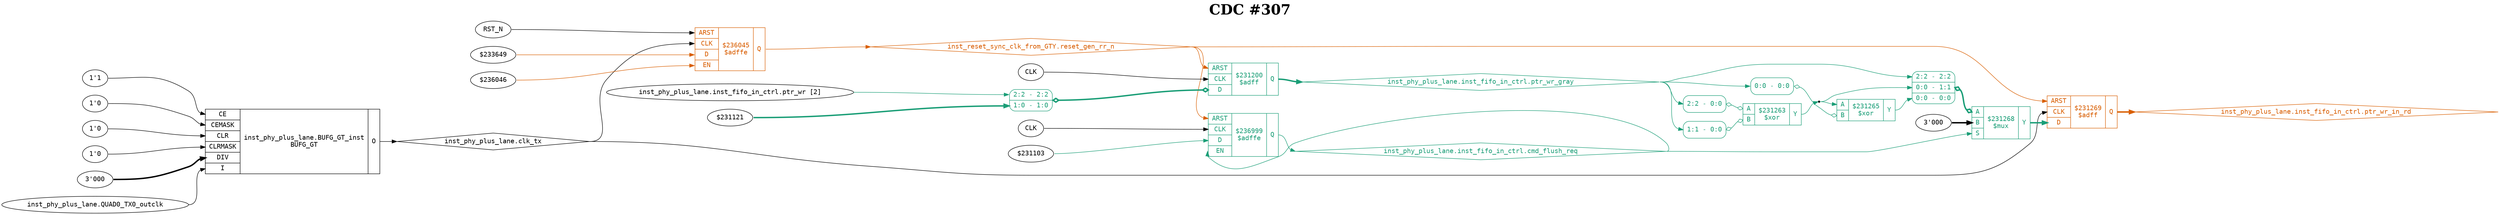 digraph "spacefibre_light_top" {
label=<<b>CDC #307</b>>;
labelloc="t"
fontsize="30"
node ["fontname"="Courier"]
edge ["fontname"="Courier"]
rankdir="LR";
remincross=true;
n4 [ shape=diamond, label="inst_phy_plus_lane.clk_tx", color="black", fontcolor="black", href="/src/module_phy_plus_lane/phy_plus_lane.vhd#651" ];
n5 [ shape=diamond, label="inst_phy_plus_lane.inst_fifo_in_ctrl.cmd_flush_req", colorscheme="dark28", color="1", fontcolor="1", href="/src/ip/fifo_dc/fifo_dc.vhd#111" ];
n6 [ shape=diamond, label="inst_phy_plus_lane.inst_fifo_in_ctrl.ptr_wr_gray", colorscheme="dark28", color="1", fontcolor="1", href="/src/ip/fifo_dc/fifo_dc.vhd#102" ];
n7 [ shape=diamond, label="inst_phy_plus_lane.inst_fifo_in_ctrl.ptr_wr_in_rd", colorscheme="dark28", color="2", fontcolor="2", href="/src/ip/fifo_dc/fifo_dc.vhd#105" ];
n8 [ shape=diamond, label="inst_reset_sync_clk_from_GTY.reset_gen_rr_n", colorscheme="dark28", color="2", fontcolor="2", href="/src/ip_spacefibre_light_top/reset_gen.vhd#46" ];
{ rank="source";}
{ rank="sink";}
v0 [ label="RST_N" ];
v1 [ label="$233649" ];
v2 [ label="$236046" ];
c14 [ shape=record, label="{{<p9> ARST|<p10> CLK|<p11> D|<p12> EN}|$236045\n$adffe|{<p13> Q}}", colorscheme="dark28", color="2", fontcolor="2" , href="/src/ip_spacefibre_light_top/reset_gen.vhd#56"  ];
v3 [ label="CLK" ];
v4 [ label="$231103" ];
c15 [ shape=record, label="{{<p9> ARST|<p10> CLK|<p11> D|<p12> EN}|$236999\n$adffe|{<p13> Q}}", colorscheme="dark28", color="1", fontcolor="1" , href="/src/ip/fifo_dc/fifo_dc.vhd#440"  ];
c19 [ shape=record, label="{{<p16> A|<p17> B}|$231263\n$xor|{<p18> Y}}", colorscheme="dark28", color="1", fontcolor="1" , href="/src/ip/fifo_dc/fifo_dc.vhd#144"  ];
x5 [ shape=record, style=rounded, label="<s0> 2:2 - 0:0 ", colorscheme="dark28", color="1", fontcolor="1" ];
x5:e -> c19:p16:w [arrowhead=odiamond, arrowtail=odiamond, dir=both, colorscheme="dark28", color="1", fontcolor="1", label=""];
x6 [ shape=record, style=rounded, label="<s0> 1:1 - 0:0 ", colorscheme="dark28", color="1", fontcolor="1" ];
x6:e -> c19:p17:w [arrowhead=odiamond, arrowtail=odiamond, dir=both, colorscheme="dark28", color="1", fontcolor="1", label=""];
c20 [ shape=record, label="{{<p16> A|<p17> B}|$231265\n$xor|{<p18> Y}}", colorscheme="dark28", color="1", fontcolor="1" , href="/src/ip/fifo_dc/fifo_dc.vhd#144"  ];
x7 [ shape=record, style=rounded, label="<s0> 0:0 - 0:0 ", colorscheme="dark28", color="1", fontcolor="1" ];
x7:e -> c20:p17:w [arrowhead=odiamond, arrowtail=odiamond, dir=both, colorscheme="dark28", color="1", fontcolor="1", label=""];
v9 [ label="3'000" ];
c22 [ shape=record, label="{{<p16> A|<p17> B|<p21> S}|$231268\n$mux|{<p18> Y}}", colorscheme="dark28", color="1", fontcolor="1" , href="/src/ip/fifo_dc/fifo_dc.vhd#347"  ];
x8 [ shape=record, style=rounded, label="<s2> 2:2 - 2:2 |<s1> 0:0 - 1:1 |<s0> 0:0 - 0:0 ", colorscheme="dark28", color="1", fontcolor="1" ];
x8:e -> c22:p16:w [arrowhead=odiamond, arrowtail=odiamond, dir=both, colorscheme="dark28", color="1", fontcolor="1", style="setlinewidth(3)", label=""];
v10 [ label="CLK" ];
v12 [ label="inst_phy_plus_lane.inst_fifo_in_ctrl.ptr_wr [2]" ];
v13 [ label="$231121" ];
c23 [ shape=record, label="{{<p9> ARST|<p10> CLK|<p11> D}|$231200\n$adff|{<p13> Q}}", colorscheme="dark28", color="1", fontcolor="1" , href="/src/ip/fifo_dc/fifo_dc.vhd#240"  ];
x11 [ shape=record, style=rounded, label="<s1> 2:2 - 2:2 |<s0> 1:0 - 1:0 ", colorscheme="dark28", color="1", fontcolor="1" ];
x11:e -> c23:p11:w [arrowhead=odiamond, arrowtail=odiamond, dir=both, colorscheme="dark28", color="1", fontcolor="1", style="setlinewidth(3)", label=""];
c24 [ shape=record, label="{{<p9> ARST|<p10> CLK|<p11> D}|$231269\n$adff|{<p13> Q}}", colorscheme="dark28", color="2", fontcolor="2" , href="/src/ip/fifo_dc/fifo_dc.vhd#344"  ];
v14 [ label="1'1" ];
v15 [ label="1'0" ];
v16 [ label="1'0" ];
v17 [ label="1'0" ];
v18 [ label="3'000" ];
v19 [ label="inst_phy_plus_lane.QUAD0_TX0_outclk" ];
c32 [ shape=record, label="{{<p25> CE|<p26> CEMASK|<p27> CLR|<p28> CLRMASK|<p29> DIV|<p30> I}|inst_phy_plus_lane.BUFG_GT_inst\nBUFG_GT|{<p31> O}}", href="/src/module_phy_plus_lane/phy_plus_lane.vhd#991"  ];
n1 [ shape=point ];
c19:p18:e -> n1:w [colorscheme="dark28", color="1", fontcolor="1", label=""];
n1:e -> c20:p16:w [colorscheme="dark28", color="1", fontcolor="1", label=""];
n1:e -> x8:s1:w [colorscheme="dark28", color="1", fontcolor="1", label=""];
c20:p18:e -> x8:s0:w [colorscheme="dark28", color="1", fontcolor="1", label=""];
c22:p18:e -> c24:p11:w [colorscheme="dark28", color="1", fontcolor="1", style="setlinewidth(3)", label=""];
c32:p31:e -> n4:w [color="black", fontcolor="black", label=""];
n4:e -> c14:p10:w [color="black", fontcolor="black", label=""];
n4:e -> c24:p10:w [color="black", fontcolor="black", label=""];
c15:p13:e -> n5:w [colorscheme="dark28", color="1", fontcolor="1", label=""];
n5:e -> c15:p12:w [colorscheme="dark28", color="1", fontcolor="1", label=""];
n5:e -> c22:p21:w [colorscheme="dark28", color="1", fontcolor="1", label=""];
c23:p13:e -> n6:w [colorscheme="dark28", color="1", fontcolor="1", style="setlinewidth(3)", label=""];
n6:e -> x5:s0:w [colorscheme="dark28", color="1", fontcolor="1", label=""];
n6:e -> x6:s0:w [colorscheme="dark28", color="1", fontcolor="1", label=""];
n6:e -> x7:s0:w [colorscheme="dark28", color="1", fontcolor="1", label=""];
n6:e -> x8:s2:w [colorscheme="dark28", color="1", fontcolor="1", label=""];
c24:p13:e -> n7:w [colorscheme="dark28", color="2", fontcolor="2", style="setlinewidth(3)", label=""];
c14:p13:e -> n8:w [colorscheme="dark28", color="2", fontcolor="2", label=""];
n8:e -> c15:p9:w [colorscheme="dark28", color="2", fontcolor="2", label=""];
n8:e -> c23:p9:w [colorscheme="dark28", color="2", fontcolor="2", label=""];
n8:e -> c24:p9:w [colorscheme="dark28", color="2", fontcolor="2", label=""];
v0:e -> c14:p9:w [color="black", fontcolor="black", label=""];
v1:e -> c14:p11:w [colorscheme="dark28", color="2", fontcolor="2", label=""];
v10:e -> c23:p10:w [color="black", fontcolor="black", label=""];
v12:e -> x11:s1:w [colorscheme="dark28", color="1", fontcolor="1", label=""];
v13:e -> x11:s0:w [colorscheme="dark28", color="1", fontcolor="1", style="setlinewidth(3)", label=""];
v14:e -> c32:p25:w [color="black", fontcolor="black", label=""];
v15:e -> c32:p26:w [color="black", fontcolor="black", label=""];
v16:e -> c32:p27:w [color="black", fontcolor="black", label=""];
v17:e -> c32:p28:w [color="black", fontcolor="black", label=""];
v18:e -> c32:p29:w [color="black", fontcolor="black", style="setlinewidth(3)", label=""];
v19:e -> c32:p30:w [color="black", fontcolor="black", label=""];
v2:e -> c14:p12:w [colorscheme="dark28", color="2", fontcolor="2", label=""];
v3:e -> c15:p10:w [color="black", fontcolor="black", label=""];
v4:e -> c15:p11:w [colorscheme="dark28", color="1", fontcolor="1", label=""];
v9:e -> c22:p17:w [color="black", fontcolor="black", style="setlinewidth(3)", label=""];
}
